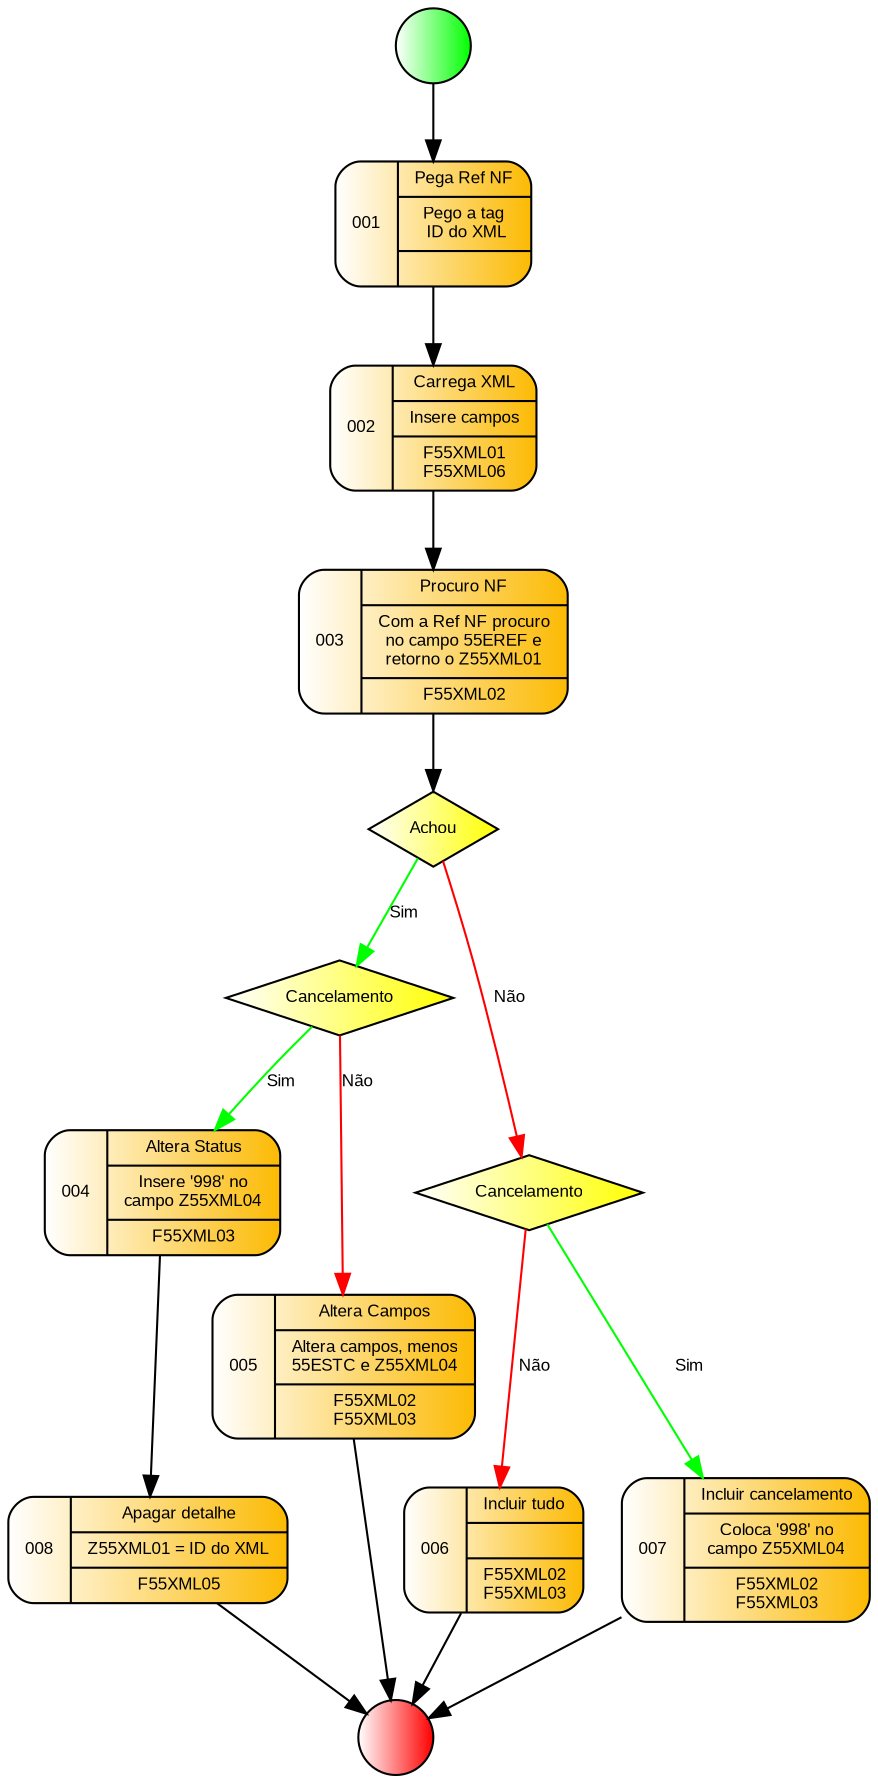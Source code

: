 digraph R {
    nodeini [
                shape=circle,
                style="filled",
                fillcolor="white:green",
                label=""
            ]
    node001 [
                fontname = "Arial",
                fontsize = 8,
                shape=record,
                style="rounded,filled",
                fillcolor="white:#fcba03"
                label="001|{Pega Ref NF|Pego a tag\n ID do XML|}"
            ]
    node002 [
                fontname = "Arial",
                fontsize = 8,
                shape=record,
                style="rounded,filled",
                fillcolor="white:#fcba03"
                label="002|{Carrega XML|Insere campos|F55XML01\nF55XML06}"
            ]
    node003 [
                fontname = "Arial",
                fontsize = 8,
                shape=record,
                style="rounded,filled",
                fillcolor="white:#fcba03"
                label="003|{Procuro NF|Com a Ref NF procuro\nno campo 55EREF e\nretorno o Z55XML01|F55XML02}"
            ]
    node004 [
                fontname = "Arial",
                fontsize = 8,
                shape=record,
                style="rounded,filled",
                fillcolor="white:#fcba03"
                label="004|{Altera Status|Insere '998' no\ncampo Z55XML04|F55XML03}"
            ]
    node005 [
                fontname = "Arial",
                fontsize = 8,
                shape=record,
                style="rounded,filled",
                fillcolor="white:#fcba03"
                label="005|{Altera Campos|Altera campos, menos\n55ESTC e Z55XML04|F55XML02\nF55XML03}"
            ]
    node006 [
                fontname = "Arial",
                fontsize = 8,
                shape=record,
                style="rounded,filled",
                fillcolor="white:#fcba03"
                label="006|{Incluir tudo||F55XML02\nF55XML03}"
            ]
    node007 [
                fontname = "Arial",
                fontsize = 8,
                shape=record,
                style="rounded,filled",
                fillcolor="white:#fcba03"
                label="007|{Incluir cancelamento|Coloca '998' no\ncampo Z55XML04|F55XML02\nF55XML03}"
            ]
    node008 [
                fontname = "Arial",
                fontsize = 8,
                shape=record,
                style="rounded,filled",
                fillcolor="white:#fcba03"
                label="008|{Apagar detalhe|Z55XML01 = ID do XML|F55XML05}"
            ]
    node010 [
                fontname = "Arial",
                fontsize = 8,
                fillcolor="white:yellow",
                style="filled",
                shape=diamond
                label="Achou"
            ]
    node011 [
                fontname = "Arial",
                fontsize = 8,
                fillcolor="white:yellow",
                style="filled",
                shape=diamond
                label="Cancelamento"
            ]
    node012 [
                fontname = "Arial",
                fontsize = 8,
                fillcolor="white:yellow",
                style="filled",
                shape=diamond
                label="Cancelamento"
            ]
    nodefin [
                shape=circle,
                style="filled",
                fillcolor="white:red",
                label=""
            ]
    nodeini -> node001
    node001 -> node002
    node002 -> node003
    node003 -> node010
    node010 -> node011 [fontname = "Arial", fontsize = 8, color="green", label="Sim"]
    node010 -> node012 [fontname = "Arial", fontsize = 8, color="red", label="Não"]
    node011 -> node004 [fontname = "Arial", fontsize = 8, color="green", label="Sim"]
    node011 -> node005 [fontname = "Arial", fontsize = 8, color="red", label="Não"]
    node004 -> node008
    node012 -> node007 [fontname = "Arial", fontsize = 8, color="green", label="Sim"]
    node012 -> node006 [fontname = "Arial", fontsize = 8, color="red", label="Não"]
    node008 -> nodefin
    node006 -> nodefin
    node005 -> nodefin
    node007 -> nodefin
}